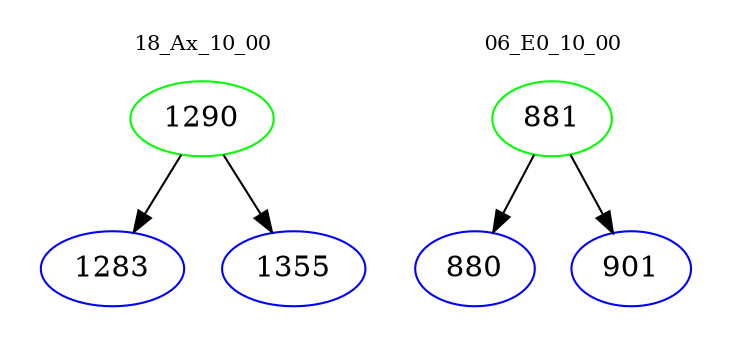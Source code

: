 digraph{
subgraph cluster_0 {
color = white
label = "18_Ax_10_00";
fontsize=10;
T0_1290 [label="1290", color="green"]
T0_1290 -> T0_1283 [color="black"]
T0_1283 [label="1283", color="blue"]
T0_1290 -> T0_1355 [color="black"]
T0_1355 [label="1355", color="blue"]
}
subgraph cluster_1 {
color = white
label = "06_E0_10_00";
fontsize=10;
T1_881 [label="881", color="green"]
T1_881 -> T1_880 [color="black"]
T1_880 [label="880", color="blue"]
T1_881 -> T1_901 [color="black"]
T1_901 [label="901", color="blue"]
}
}
